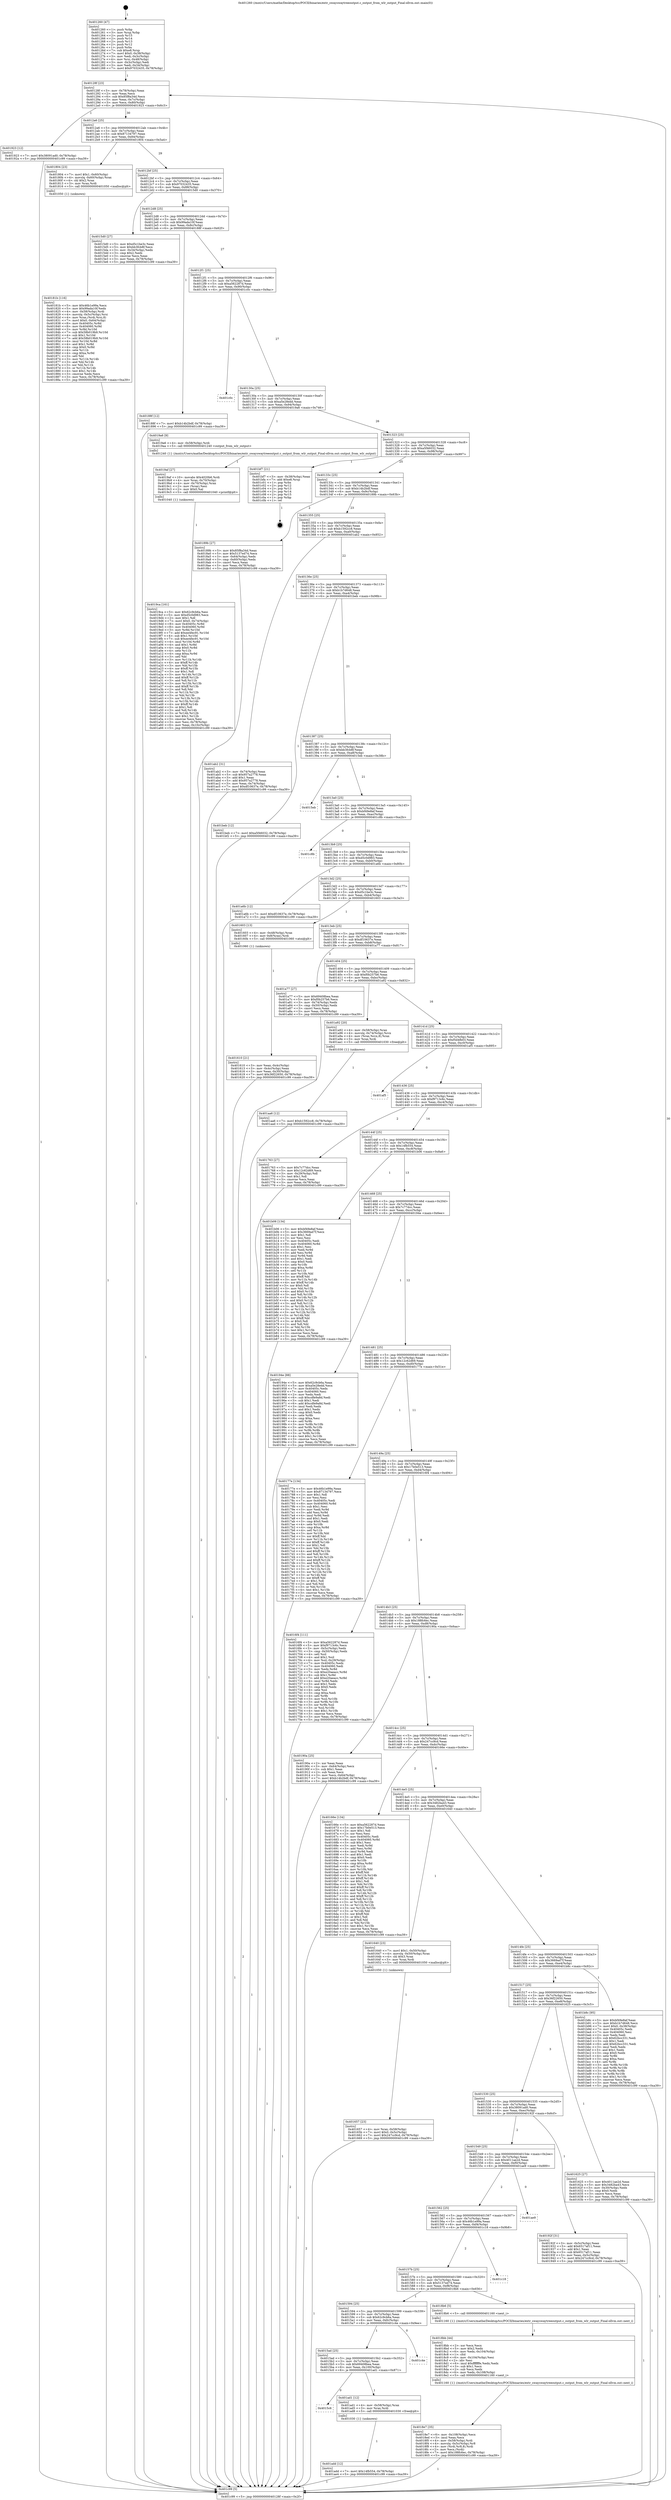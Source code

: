 digraph "0x401260" {
  label = "0x401260 (/mnt/c/Users/mathe/Desktop/tcc/POCII/binaries/extr_swayswaytreeoutput.c_output_from_wlr_output_Final-ollvm.out::main(0))"
  labelloc = "t"
  node[shape=record]

  Entry [label="",width=0.3,height=0.3,shape=circle,fillcolor=black,style=filled]
  "0x40128f" [label="{
     0x40128f [23]\l
     | [instrs]\l
     &nbsp;&nbsp;0x40128f \<+3\>: mov -0x78(%rbp),%eax\l
     &nbsp;&nbsp;0x401292 \<+2\>: mov %eax,%ecx\l
     &nbsp;&nbsp;0x401294 \<+6\>: sub $0x85f8a34d,%ecx\l
     &nbsp;&nbsp;0x40129a \<+3\>: mov %eax,-0x7c(%rbp)\l
     &nbsp;&nbsp;0x40129d \<+3\>: mov %ecx,-0x80(%rbp)\l
     &nbsp;&nbsp;0x4012a0 \<+6\>: je 0000000000401923 \<main+0x6c3\>\l
  }"]
  "0x401923" [label="{
     0x401923 [12]\l
     | [instrs]\l
     &nbsp;&nbsp;0x401923 \<+7\>: movl $0x38091ad0,-0x78(%rbp)\l
     &nbsp;&nbsp;0x40192a \<+5\>: jmp 0000000000401c99 \<main+0xa39\>\l
  }"]
  "0x4012a6" [label="{
     0x4012a6 [25]\l
     | [instrs]\l
     &nbsp;&nbsp;0x4012a6 \<+5\>: jmp 00000000004012ab \<main+0x4b\>\l
     &nbsp;&nbsp;0x4012ab \<+3\>: mov -0x7c(%rbp),%eax\l
     &nbsp;&nbsp;0x4012ae \<+5\>: sub $0x87134797,%eax\l
     &nbsp;&nbsp;0x4012b3 \<+6\>: mov %eax,-0x84(%rbp)\l
     &nbsp;&nbsp;0x4012b9 \<+6\>: je 0000000000401804 \<main+0x5a4\>\l
  }"]
  Exit [label="",width=0.3,height=0.3,shape=circle,fillcolor=black,style=filled,peripheries=2]
  "0x401804" [label="{
     0x401804 [23]\l
     | [instrs]\l
     &nbsp;&nbsp;0x401804 \<+7\>: movl $0x1,-0x60(%rbp)\l
     &nbsp;&nbsp;0x40180b \<+4\>: movslq -0x60(%rbp),%rax\l
     &nbsp;&nbsp;0x40180f \<+4\>: shl $0x2,%rax\l
     &nbsp;&nbsp;0x401813 \<+3\>: mov %rax,%rdi\l
     &nbsp;&nbsp;0x401816 \<+5\>: call 0000000000401050 \<malloc@plt\>\l
     | [calls]\l
     &nbsp;&nbsp;0x401050 \{1\} (unknown)\l
  }"]
  "0x4012bf" [label="{
     0x4012bf [25]\l
     | [instrs]\l
     &nbsp;&nbsp;0x4012bf \<+5\>: jmp 00000000004012c4 \<main+0x64\>\l
     &nbsp;&nbsp;0x4012c4 \<+3\>: mov -0x7c(%rbp),%eax\l
     &nbsp;&nbsp;0x4012c7 \<+5\>: sub $0x97032435,%eax\l
     &nbsp;&nbsp;0x4012cc \<+6\>: mov %eax,-0x88(%rbp)\l
     &nbsp;&nbsp;0x4012d2 \<+6\>: je 00000000004015d0 \<main+0x370\>\l
  }"]
  "0x401add" [label="{
     0x401add [12]\l
     | [instrs]\l
     &nbsp;&nbsp;0x401add \<+7\>: movl $0x14fb554,-0x78(%rbp)\l
     &nbsp;&nbsp;0x401ae4 \<+5\>: jmp 0000000000401c99 \<main+0xa39\>\l
  }"]
  "0x4015d0" [label="{
     0x4015d0 [27]\l
     | [instrs]\l
     &nbsp;&nbsp;0x4015d0 \<+5\>: mov $0xd5c1be3c,%eax\l
     &nbsp;&nbsp;0x4015d5 \<+5\>: mov $0xbb3fcb8f,%ecx\l
     &nbsp;&nbsp;0x4015da \<+3\>: mov -0x34(%rbp),%edx\l
     &nbsp;&nbsp;0x4015dd \<+3\>: cmp $0x2,%edx\l
     &nbsp;&nbsp;0x4015e0 \<+3\>: cmovne %ecx,%eax\l
     &nbsp;&nbsp;0x4015e3 \<+3\>: mov %eax,-0x78(%rbp)\l
     &nbsp;&nbsp;0x4015e6 \<+5\>: jmp 0000000000401c99 \<main+0xa39\>\l
  }"]
  "0x4012d8" [label="{
     0x4012d8 [25]\l
     | [instrs]\l
     &nbsp;&nbsp;0x4012d8 \<+5\>: jmp 00000000004012dd \<main+0x7d\>\l
     &nbsp;&nbsp;0x4012dd \<+3\>: mov -0x7c(%rbp),%eax\l
     &nbsp;&nbsp;0x4012e0 \<+5\>: sub $0x99ada10f,%eax\l
     &nbsp;&nbsp;0x4012e5 \<+6\>: mov %eax,-0x8c(%rbp)\l
     &nbsp;&nbsp;0x4012eb \<+6\>: je 000000000040188f \<main+0x62f\>\l
  }"]
  "0x401c99" [label="{
     0x401c99 [5]\l
     | [instrs]\l
     &nbsp;&nbsp;0x401c99 \<+5\>: jmp 000000000040128f \<main+0x2f\>\l
  }"]
  "0x401260" [label="{
     0x401260 [47]\l
     | [instrs]\l
     &nbsp;&nbsp;0x401260 \<+1\>: push %rbp\l
     &nbsp;&nbsp;0x401261 \<+3\>: mov %rsp,%rbp\l
     &nbsp;&nbsp;0x401264 \<+2\>: push %r15\l
     &nbsp;&nbsp;0x401266 \<+2\>: push %r14\l
     &nbsp;&nbsp;0x401268 \<+2\>: push %r13\l
     &nbsp;&nbsp;0x40126a \<+2\>: push %r12\l
     &nbsp;&nbsp;0x40126c \<+1\>: push %rbx\l
     &nbsp;&nbsp;0x40126d \<+7\>: sub $0xe8,%rsp\l
     &nbsp;&nbsp;0x401274 \<+7\>: movl $0x0,-0x38(%rbp)\l
     &nbsp;&nbsp;0x40127b \<+3\>: mov %edi,-0x3c(%rbp)\l
     &nbsp;&nbsp;0x40127e \<+4\>: mov %rsi,-0x48(%rbp)\l
     &nbsp;&nbsp;0x401282 \<+3\>: mov -0x3c(%rbp),%edi\l
     &nbsp;&nbsp;0x401285 \<+3\>: mov %edi,-0x34(%rbp)\l
     &nbsp;&nbsp;0x401288 \<+7\>: movl $0x97032435,-0x78(%rbp)\l
  }"]
  "0x4015c6" [label="{
     0x4015c6\l
  }", style=dashed]
  "0x40188f" [label="{
     0x40188f [12]\l
     | [instrs]\l
     &nbsp;&nbsp;0x40188f \<+7\>: movl $0xb14b2bdf,-0x78(%rbp)\l
     &nbsp;&nbsp;0x401896 \<+5\>: jmp 0000000000401c99 \<main+0xa39\>\l
  }"]
  "0x4012f1" [label="{
     0x4012f1 [25]\l
     | [instrs]\l
     &nbsp;&nbsp;0x4012f1 \<+5\>: jmp 00000000004012f6 \<main+0x96\>\l
     &nbsp;&nbsp;0x4012f6 \<+3\>: mov -0x7c(%rbp),%eax\l
     &nbsp;&nbsp;0x4012f9 \<+5\>: sub $0xa562287d,%eax\l
     &nbsp;&nbsp;0x4012fe \<+6\>: mov %eax,-0x90(%rbp)\l
     &nbsp;&nbsp;0x401304 \<+6\>: je 0000000000401c0c \<main+0x9ac\>\l
  }"]
  "0x401ad1" [label="{
     0x401ad1 [12]\l
     | [instrs]\l
     &nbsp;&nbsp;0x401ad1 \<+4\>: mov -0x58(%rbp),%rax\l
     &nbsp;&nbsp;0x401ad5 \<+3\>: mov %rax,%rdi\l
     &nbsp;&nbsp;0x401ad8 \<+5\>: call 0000000000401030 \<free@plt\>\l
     | [calls]\l
     &nbsp;&nbsp;0x401030 \{1\} (unknown)\l
  }"]
  "0x401c0c" [label="{
     0x401c0c\l
  }", style=dashed]
  "0x40130a" [label="{
     0x40130a [25]\l
     | [instrs]\l
     &nbsp;&nbsp;0x40130a \<+5\>: jmp 000000000040130f \<main+0xaf\>\l
     &nbsp;&nbsp;0x40130f \<+3\>: mov -0x7c(%rbp),%eax\l
     &nbsp;&nbsp;0x401312 \<+5\>: sub $0xa5e28edd,%eax\l
     &nbsp;&nbsp;0x401317 \<+6\>: mov %eax,-0x94(%rbp)\l
     &nbsp;&nbsp;0x40131d \<+6\>: je 00000000004019a6 \<main+0x746\>\l
  }"]
  "0x4015ad" [label="{
     0x4015ad [25]\l
     | [instrs]\l
     &nbsp;&nbsp;0x4015ad \<+5\>: jmp 00000000004015b2 \<main+0x352\>\l
     &nbsp;&nbsp;0x4015b2 \<+3\>: mov -0x7c(%rbp),%eax\l
     &nbsp;&nbsp;0x4015b5 \<+5\>: sub $0x69408bea,%eax\l
     &nbsp;&nbsp;0x4015ba \<+6\>: mov %eax,-0x100(%rbp)\l
     &nbsp;&nbsp;0x4015c0 \<+6\>: je 0000000000401ad1 \<main+0x871\>\l
  }"]
  "0x4019a6" [label="{
     0x4019a6 [9]\l
     | [instrs]\l
     &nbsp;&nbsp;0x4019a6 \<+4\>: mov -0x58(%rbp),%rdi\l
     &nbsp;&nbsp;0x4019aa \<+5\>: call 0000000000401240 \<output_from_wlr_output\>\l
     | [calls]\l
     &nbsp;&nbsp;0x401240 \{1\} (/mnt/c/Users/mathe/Desktop/tcc/POCII/binaries/extr_swayswaytreeoutput.c_output_from_wlr_output_Final-ollvm.out::output_from_wlr_output)\l
  }"]
  "0x401323" [label="{
     0x401323 [25]\l
     | [instrs]\l
     &nbsp;&nbsp;0x401323 \<+5\>: jmp 0000000000401328 \<main+0xc8\>\l
     &nbsp;&nbsp;0x401328 \<+3\>: mov -0x7c(%rbp),%eax\l
     &nbsp;&nbsp;0x40132b \<+5\>: sub $0xa5f46032,%eax\l
     &nbsp;&nbsp;0x401330 \<+6\>: mov %eax,-0x98(%rbp)\l
     &nbsp;&nbsp;0x401336 \<+6\>: je 0000000000401bf7 \<main+0x997\>\l
  }"]
  "0x401c4e" [label="{
     0x401c4e\l
  }", style=dashed]
  "0x401bf7" [label="{
     0x401bf7 [21]\l
     | [instrs]\l
     &nbsp;&nbsp;0x401bf7 \<+3\>: mov -0x38(%rbp),%eax\l
     &nbsp;&nbsp;0x401bfa \<+7\>: add $0xe8,%rsp\l
     &nbsp;&nbsp;0x401c01 \<+1\>: pop %rbx\l
     &nbsp;&nbsp;0x401c02 \<+2\>: pop %r12\l
     &nbsp;&nbsp;0x401c04 \<+2\>: pop %r13\l
     &nbsp;&nbsp;0x401c06 \<+2\>: pop %r14\l
     &nbsp;&nbsp;0x401c08 \<+2\>: pop %r15\l
     &nbsp;&nbsp;0x401c0a \<+1\>: pop %rbp\l
     &nbsp;&nbsp;0x401c0b \<+1\>: ret\l
  }"]
  "0x40133c" [label="{
     0x40133c [25]\l
     | [instrs]\l
     &nbsp;&nbsp;0x40133c \<+5\>: jmp 0000000000401341 \<main+0xe1\>\l
     &nbsp;&nbsp;0x401341 \<+3\>: mov -0x7c(%rbp),%eax\l
     &nbsp;&nbsp;0x401344 \<+5\>: sub $0xb14b2bdf,%eax\l
     &nbsp;&nbsp;0x401349 \<+6\>: mov %eax,-0x9c(%rbp)\l
     &nbsp;&nbsp;0x40134f \<+6\>: je 000000000040189b \<main+0x63b\>\l
  }"]
  "0x401aa6" [label="{
     0x401aa6 [12]\l
     | [instrs]\l
     &nbsp;&nbsp;0x401aa6 \<+7\>: movl $0xb1592cc8,-0x78(%rbp)\l
     &nbsp;&nbsp;0x401aad \<+5\>: jmp 0000000000401c99 \<main+0xa39\>\l
  }"]
  "0x40189b" [label="{
     0x40189b [27]\l
     | [instrs]\l
     &nbsp;&nbsp;0x40189b \<+5\>: mov $0x85f8a34d,%eax\l
     &nbsp;&nbsp;0x4018a0 \<+5\>: mov $0x5137ed74,%ecx\l
     &nbsp;&nbsp;0x4018a5 \<+3\>: mov -0x64(%rbp),%edx\l
     &nbsp;&nbsp;0x4018a8 \<+3\>: cmp -0x60(%rbp),%edx\l
     &nbsp;&nbsp;0x4018ab \<+3\>: cmovl %ecx,%eax\l
     &nbsp;&nbsp;0x4018ae \<+3\>: mov %eax,-0x78(%rbp)\l
     &nbsp;&nbsp;0x4018b1 \<+5\>: jmp 0000000000401c99 \<main+0xa39\>\l
  }"]
  "0x401355" [label="{
     0x401355 [25]\l
     | [instrs]\l
     &nbsp;&nbsp;0x401355 \<+5\>: jmp 000000000040135a \<main+0xfa\>\l
     &nbsp;&nbsp;0x40135a \<+3\>: mov -0x7c(%rbp),%eax\l
     &nbsp;&nbsp;0x40135d \<+5\>: sub $0xb1592cc8,%eax\l
     &nbsp;&nbsp;0x401362 \<+6\>: mov %eax,-0xa0(%rbp)\l
     &nbsp;&nbsp;0x401368 \<+6\>: je 0000000000401ab2 \<main+0x852\>\l
  }"]
  "0x4019ca" [label="{
     0x4019ca [161]\l
     | [instrs]\l
     &nbsp;&nbsp;0x4019ca \<+5\>: mov $0x62c9cb6a,%esi\l
     &nbsp;&nbsp;0x4019cf \<+5\>: mov $0xd5c0d983,%ecx\l
     &nbsp;&nbsp;0x4019d4 \<+2\>: mov $0x1,%dl\l
     &nbsp;&nbsp;0x4019d6 \<+7\>: movl $0x0,-0x74(%rbp)\l
     &nbsp;&nbsp;0x4019dd \<+8\>: mov 0x40405c,%r8d\l
     &nbsp;&nbsp;0x4019e5 \<+8\>: mov 0x404060,%r9d\l
     &nbsp;&nbsp;0x4019ed \<+3\>: mov %r8d,%r10d\l
     &nbsp;&nbsp;0x4019f0 \<+7\>: add $0xee4fec91,%r10d\l
     &nbsp;&nbsp;0x4019f7 \<+4\>: sub $0x1,%r10d\l
     &nbsp;&nbsp;0x4019fb \<+7\>: sub $0xee4fec91,%r10d\l
     &nbsp;&nbsp;0x401a02 \<+4\>: imul %r10d,%r8d\l
     &nbsp;&nbsp;0x401a06 \<+4\>: and $0x1,%r8d\l
     &nbsp;&nbsp;0x401a0a \<+4\>: cmp $0x0,%r8d\l
     &nbsp;&nbsp;0x401a0e \<+4\>: sete %r11b\l
     &nbsp;&nbsp;0x401a12 \<+4\>: cmp $0xa,%r9d\l
     &nbsp;&nbsp;0x401a16 \<+3\>: setl %bl\l
     &nbsp;&nbsp;0x401a19 \<+3\>: mov %r11b,%r14b\l
     &nbsp;&nbsp;0x401a1c \<+4\>: xor $0xff,%r14b\l
     &nbsp;&nbsp;0x401a20 \<+3\>: mov %bl,%r15b\l
     &nbsp;&nbsp;0x401a23 \<+4\>: xor $0xff,%r15b\l
     &nbsp;&nbsp;0x401a27 \<+3\>: xor $0x1,%dl\l
     &nbsp;&nbsp;0x401a2a \<+3\>: mov %r14b,%r12b\l
     &nbsp;&nbsp;0x401a2d \<+4\>: and $0xff,%r12b\l
     &nbsp;&nbsp;0x401a31 \<+3\>: and %dl,%r11b\l
     &nbsp;&nbsp;0x401a34 \<+3\>: mov %r15b,%r13b\l
     &nbsp;&nbsp;0x401a37 \<+4\>: and $0xff,%r13b\l
     &nbsp;&nbsp;0x401a3b \<+2\>: and %dl,%bl\l
     &nbsp;&nbsp;0x401a3d \<+3\>: or %r11b,%r12b\l
     &nbsp;&nbsp;0x401a40 \<+3\>: or %bl,%r13b\l
     &nbsp;&nbsp;0x401a43 \<+3\>: xor %r13b,%r12b\l
     &nbsp;&nbsp;0x401a46 \<+3\>: or %r15b,%r14b\l
     &nbsp;&nbsp;0x401a49 \<+4\>: xor $0xff,%r14b\l
     &nbsp;&nbsp;0x401a4d \<+3\>: or $0x1,%dl\l
     &nbsp;&nbsp;0x401a50 \<+3\>: and %dl,%r14b\l
     &nbsp;&nbsp;0x401a53 \<+3\>: or %r14b,%r12b\l
     &nbsp;&nbsp;0x401a56 \<+4\>: test $0x1,%r12b\l
     &nbsp;&nbsp;0x401a5a \<+3\>: cmovne %ecx,%esi\l
     &nbsp;&nbsp;0x401a5d \<+3\>: mov %esi,-0x78(%rbp)\l
     &nbsp;&nbsp;0x401a60 \<+6\>: mov %eax,-0x10c(%rbp)\l
     &nbsp;&nbsp;0x401a66 \<+5\>: jmp 0000000000401c99 \<main+0xa39\>\l
  }"]
  "0x401ab2" [label="{
     0x401ab2 [31]\l
     | [instrs]\l
     &nbsp;&nbsp;0x401ab2 \<+3\>: mov -0x74(%rbp),%eax\l
     &nbsp;&nbsp;0x401ab5 \<+5\>: sub $0x957a2778,%eax\l
     &nbsp;&nbsp;0x401aba \<+3\>: add $0x1,%eax\l
     &nbsp;&nbsp;0x401abd \<+5\>: add $0x957a2778,%eax\l
     &nbsp;&nbsp;0x401ac2 \<+3\>: mov %eax,-0x74(%rbp)\l
     &nbsp;&nbsp;0x401ac5 \<+7\>: movl $0xdf10637e,-0x78(%rbp)\l
     &nbsp;&nbsp;0x401acc \<+5\>: jmp 0000000000401c99 \<main+0xa39\>\l
  }"]
  "0x40136e" [label="{
     0x40136e [25]\l
     | [instrs]\l
     &nbsp;&nbsp;0x40136e \<+5\>: jmp 0000000000401373 \<main+0x113\>\l
     &nbsp;&nbsp;0x401373 \<+3\>: mov -0x7c(%rbp),%eax\l
     &nbsp;&nbsp;0x401376 \<+5\>: sub $0xb1b7d648,%eax\l
     &nbsp;&nbsp;0x40137b \<+6\>: mov %eax,-0xa4(%rbp)\l
     &nbsp;&nbsp;0x401381 \<+6\>: je 0000000000401beb \<main+0x98b\>\l
  }"]
  "0x4019af" [label="{
     0x4019af [27]\l
     | [instrs]\l
     &nbsp;&nbsp;0x4019af \<+10\>: movabs $0x4020b6,%rdi\l
     &nbsp;&nbsp;0x4019b9 \<+4\>: mov %rax,-0x70(%rbp)\l
     &nbsp;&nbsp;0x4019bd \<+4\>: mov -0x70(%rbp),%rax\l
     &nbsp;&nbsp;0x4019c1 \<+2\>: mov (%rax),%esi\l
     &nbsp;&nbsp;0x4019c3 \<+2\>: mov $0x0,%al\l
     &nbsp;&nbsp;0x4019c5 \<+5\>: call 0000000000401040 \<printf@plt\>\l
     | [calls]\l
     &nbsp;&nbsp;0x401040 \{1\} (unknown)\l
  }"]
  "0x401beb" [label="{
     0x401beb [12]\l
     | [instrs]\l
     &nbsp;&nbsp;0x401beb \<+7\>: movl $0xa5f46032,-0x78(%rbp)\l
     &nbsp;&nbsp;0x401bf2 \<+5\>: jmp 0000000000401c99 \<main+0xa39\>\l
  }"]
  "0x401387" [label="{
     0x401387 [25]\l
     | [instrs]\l
     &nbsp;&nbsp;0x401387 \<+5\>: jmp 000000000040138c \<main+0x12c\>\l
     &nbsp;&nbsp;0x40138c \<+3\>: mov -0x7c(%rbp),%eax\l
     &nbsp;&nbsp;0x40138f \<+5\>: sub $0xbb3fcb8f,%eax\l
     &nbsp;&nbsp;0x401394 \<+6\>: mov %eax,-0xa8(%rbp)\l
     &nbsp;&nbsp;0x40139a \<+6\>: je 00000000004015eb \<main+0x38b\>\l
  }"]
  "0x4018e7" [label="{
     0x4018e7 [35]\l
     | [instrs]\l
     &nbsp;&nbsp;0x4018e7 \<+6\>: mov -0x108(%rbp),%ecx\l
     &nbsp;&nbsp;0x4018ed \<+3\>: imul %eax,%ecx\l
     &nbsp;&nbsp;0x4018f0 \<+4\>: mov -0x58(%rbp),%rdi\l
     &nbsp;&nbsp;0x4018f4 \<+4\>: movslq -0x5c(%rbp),%r8\l
     &nbsp;&nbsp;0x4018f8 \<+4\>: mov (%rdi,%r8,8),%rdi\l
     &nbsp;&nbsp;0x4018fc \<+2\>: mov %ecx,(%rdi)\l
     &nbsp;&nbsp;0x4018fe \<+7\>: movl $0x188fc6ec,-0x78(%rbp)\l
     &nbsp;&nbsp;0x401905 \<+5\>: jmp 0000000000401c99 \<main+0xa39\>\l
  }"]
  "0x4015eb" [label="{
     0x4015eb\l
  }", style=dashed]
  "0x4013a0" [label="{
     0x4013a0 [25]\l
     | [instrs]\l
     &nbsp;&nbsp;0x4013a0 \<+5\>: jmp 00000000004013a5 \<main+0x145\>\l
     &nbsp;&nbsp;0x4013a5 \<+3\>: mov -0x7c(%rbp),%eax\l
     &nbsp;&nbsp;0x4013a8 \<+5\>: sub $0xbf49e8af,%eax\l
     &nbsp;&nbsp;0x4013ad \<+6\>: mov %eax,-0xac(%rbp)\l
     &nbsp;&nbsp;0x4013b3 \<+6\>: je 0000000000401c8b \<main+0xa2b\>\l
  }"]
  "0x4018bb" [label="{
     0x4018bb [44]\l
     | [instrs]\l
     &nbsp;&nbsp;0x4018bb \<+2\>: xor %ecx,%ecx\l
     &nbsp;&nbsp;0x4018bd \<+5\>: mov $0x2,%edx\l
     &nbsp;&nbsp;0x4018c2 \<+6\>: mov %edx,-0x104(%rbp)\l
     &nbsp;&nbsp;0x4018c8 \<+1\>: cltd\l
     &nbsp;&nbsp;0x4018c9 \<+6\>: mov -0x104(%rbp),%esi\l
     &nbsp;&nbsp;0x4018cf \<+2\>: idiv %esi\l
     &nbsp;&nbsp;0x4018d1 \<+6\>: imul $0xfffffffe,%edx,%edx\l
     &nbsp;&nbsp;0x4018d7 \<+3\>: sub $0x1,%ecx\l
     &nbsp;&nbsp;0x4018da \<+2\>: sub %ecx,%edx\l
     &nbsp;&nbsp;0x4018dc \<+6\>: mov %edx,-0x108(%rbp)\l
     &nbsp;&nbsp;0x4018e2 \<+5\>: call 0000000000401160 \<next_i\>\l
     | [calls]\l
     &nbsp;&nbsp;0x401160 \{1\} (/mnt/c/Users/mathe/Desktop/tcc/POCII/binaries/extr_swayswaytreeoutput.c_output_from_wlr_output_Final-ollvm.out::next_i)\l
  }"]
  "0x401c8b" [label="{
     0x401c8b\l
  }", style=dashed]
  "0x4013b9" [label="{
     0x4013b9 [25]\l
     | [instrs]\l
     &nbsp;&nbsp;0x4013b9 \<+5\>: jmp 00000000004013be \<main+0x15e\>\l
     &nbsp;&nbsp;0x4013be \<+3\>: mov -0x7c(%rbp),%eax\l
     &nbsp;&nbsp;0x4013c1 \<+5\>: sub $0xd5c0d983,%eax\l
     &nbsp;&nbsp;0x4013c6 \<+6\>: mov %eax,-0xb0(%rbp)\l
     &nbsp;&nbsp;0x4013cc \<+6\>: je 0000000000401a6b \<main+0x80b\>\l
  }"]
  "0x401594" [label="{
     0x401594 [25]\l
     | [instrs]\l
     &nbsp;&nbsp;0x401594 \<+5\>: jmp 0000000000401599 \<main+0x339\>\l
     &nbsp;&nbsp;0x401599 \<+3\>: mov -0x7c(%rbp),%eax\l
     &nbsp;&nbsp;0x40159c \<+5\>: sub $0x62c9cb6a,%eax\l
     &nbsp;&nbsp;0x4015a1 \<+6\>: mov %eax,-0xfc(%rbp)\l
     &nbsp;&nbsp;0x4015a7 \<+6\>: je 0000000000401c4e \<main+0x9ee\>\l
  }"]
  "0x401a6b" [label="{
     0x401a6b [12]\l
     | [instrs]\l
     &nbsp;&nbsp;0x401a6b \<+7\>: movl $0xdf10637e,-0x78(%rbp)\l
     &nbsp;&nbsp;0x401a72 \<+5\>: jmp 0000000000401c99 \<main+0xa39\>\l
  }"]
  "0x4013d2" [label="{
     0x4013d2 [25]\l
     | [instrs]\l
     &nbsp;&nbsp;0x4013d2 \<+5\>: jmp 00000000004013d7 \<main+0x177\>\l
     &nbsp;&nbsp;0x4013d7 \<+3\>: mov -0x7c(%rbp),%eax\l
     &nbsp;&nbsp;0x4013da \<+5\>: sub $0xd5c1be3c,%eax\l
     &nbsp;&nbsp;0x4013df \<+6\>: mov %eax,-0xb4(%rbp)\l
     &nbsp;&nbsp;0x4013e5 \<+6\>: je 0000000000401603 \<main+0x3a3\>\l
  }"]
  "0x4018b6" [label="{
     0x4018b6 [5]\l
     | [instrs]\l
     &nbsp;&nbsp;0x4018b6 \<+5\>: call 0000000000401160 \<next_i\>\l
     | [calls]\l
     &nbsp;&nbsp;0x401160 \{1\} (/mnt/c/Users/mathe/Desktop/tcc/POCII/binaries/extr_swayswaytreeoutput.c_output_from_wlr_output_Final-ollvm.out::next_i)\l
  }"]
  "0x401603" [label="{
     0x401603 [13]\l
     | [instrs]\l
     &nbsp;&nbsp;0x401603 \<+4\>: mov -0x48(%rbp),%rax\l
     &nbsp;&nbsp;0x401607 \<+4\>: mov 0x8(%rax),%rdi\l
     &nbsp;&nbsp;0x40160b \<+5\>: call 0000000000401060 \<atoi@plt\>\l
     | [calls]\l
     &nbsp;&nbsp;0x401060 \{1\} (unknown)\l
  }"]
  "0x4013eb" [label="{
     0x4013eb [25]\l
     | [instrs]\l
     &nbsp;&nbsp;0x4013eb \<+5\>: jmp 00000000004013f0 \<main+0x190\>\l
     &nbsp;&nbsp;0x4013f0 \<+3\>: mov -0x7c(%rbp),%eax\l
     &nbsp;&nbsp;0x4013f3 \<+5\>: sub $0xdf10637e,%eax\l
     &nbsp;&nbsp;0x4013f8 \<+6\>: mov %eax,-0xb8(%rbp)\l
     &nbsp;&nbsp;0x4013fe \<+6\>: je 0000000000401a77 \<main+0x817\>\l
  }"]
  "0x401610" [label="{
     0x401610 [21]\l
     | [instrs]\l
     &nbsp;&nbsp;0x401610 \<+3\>: mov %eax,-0x4c(%rbp)\l
     &nbsp;&nbsp;0x401613 \<+3\>: mov -0x4c(%rbp),%eax\l
     &nbsp;&nbsp;0x401616 \<+3\>: mov %eax,-0x30(%rbp)\l
     &nbsp;&nbsp;0x401619 \<+7\>: movl $0x36f22650,-0x78(%rbp)\l
     &nbsp;&nbsp;0x401620 \<+5\>: jmp 0000000000401c99 \<main+0xa39\>\l
  }"]
  "0x40157b" [label="{
     0x40157b [25]\l
     | [instrs]\l
     &nbsp;&nbsp;0x40157b \<+5\>: jmp 0000000000401580 \<main+0x320\>\l
     &nbsp;&nbsp;0x401580 \<+3\>: mov -0x7c(%rbp),%eax\l
     &nbsp;&nbsp;0x401583 \<+5\>: sub $0x5137ed74,%eax\l
     &nbsp;&nbsp;0x401588 \<+6\>: mov %eax,-0xf8(%rbp)\l
     &nbsp;&nbsp;0x40158e \<+6\>: je 00000000004018b6 \<main+0x656\>\l
  }"]
  "0x401a77" [label="{
     0x401a77 [27]\l
     | [instrs]\l
     &nbsp;&nbsp;0x401a77 \<+5\>: mov $0x69408bea,%eax\l
     &nbsp;&nbsp;0x401a7c \<+5\>: mov $0xf0b257b6,%ecx\l
     &nbsp;&nbsp;0x401a81 \<+3\>: mov -0x74(%rbp),%edx\l
     &nbsp;&nbsp;0x401a84 \<+3\>: cmp -0x50(%rbp),%edx\l
     &nbsp;&nbsp;0x401a87 \<+3\>: cmovl %ecx,%eax\l
     &nbsp;&nbsp;0x401a8a \<+3\>: mov %eax,-0x78(%rbp)\l
     &nbsp;&nbsp;0x401a8d \<+5\>: jmp 0000000000401c99 \<main+0xa39\>\l
  }"]
  "0x401404" [label="{
     0x401404 [25]\l
     | [instrs]\l
     &nbsp;&nbsp;0x401404 \<+5\>: jmp 0000000000401409 \<main+0x1a9\>\l
     &nbsp;&nbsp;0x401409 \<+3\>: mov -0x7c(%rbp),%eax\l
     &nbsp;&nbsp;0x40140c \<+5\>: sub $0xf0b257b6,%eax\l
     &nbsp;&nbsp;0x401411 \<+6\>: mov %eax,-0xbc(%rbp)\l
     &nbsp;&nbsp;0x401417 \<+6\>: je 0000000000401a92 \<main+0x832\>\l
  }"]
  "0x401c18" [label="{
     0x401c18\l
  }", style=dashed]
  "0x401a92" [label="{
     0x401a92 [20]\l
     | [instrs]\l
     &nbsp;&nbsp;0x401a92 \<+4\>: mov -0x58(%rbp),%rax\l
     &nbsp;&nbsp;0x401a96 \<+4\>: movslq -0x74(%rbp),%rcx\l
     &nbsp;&nbsp;0x401a9a \<+4\>: mov (%rax,%rcx,8),%rax\l
     &nbsp;&nbsp;0x401a9e \<+3\>: mov %rax,%rdi\l
     &nbsp;&nbsp;0x401aa1 \<+5\>: call 0000000000401030 \<free@plt\>\l
     | [calls]\l
     &nbsp;&nbsp;0x401030 \{1\} (unknown)\l
  }"]
  "0x40141d" [label="{
     0x40141d [25]\l
     | [instrs]\l
     &nbsp;&nbsp;0x40141d \<+5\>: jmp 0000000000401422 \<main+0x1c2\>\l
     &nbsp;&nbsp;0x401422 \<+3\>: mov -0x7c(%rbp),%eax\l
     &nbsp;&nbsp;0x401425 \<+5\>: sub $0xf5d4fb03,%eax\l
     &nbsp;&nbsp;0x40142a \<+6\>: mov %eax,-0xc0(%rbp)\l
     &nbsp;&nbsp;0x401430 \<+6\>: je 0000000000401af5 \<main+0x895\>\l
  }"]
  "0x401562" [label="{
     0x401562 [25]\l
     | [instrs]\l
     &nbsp;&nbsp;0x401562 \<+5\>: jmp 0000000000401567 \<main+0x307\>\l
     &nbsp;&nbsp;0x401567 \<+3\>: mov -0x7c(%rbp),%eax\l
     &nbsp;&nbsp;0x40156a \<+5\>: sub $0x46b1e99a,%eax\l
     &nbsp;&nbsp;0x40156f \<+6\>: mov %eax,-0xf4(%rbp)\l
     &nbsp;&nbsp;0x401575 \<+6\>: je 0000000000401c18 \<main+0x9b8\>\l
  }"]
  "0x401af5" [label="{
     0x401af5\l
  }", style=dashed]
  "0x401436" [label="{
     0x401436 [25]\l
     | [instrs]\l
     &nbsp;&nbsp;0x401436 \<+5\>: jmp 000000000040143b \<main+0x1db\>\l
     &nbsp;&nbsp;0x40143b \<+3\>: mov -0x7c(%rbp),%eax\l
     &nbsp;&nbsp;0x40143e \<+5\>: sub $0xf9713c6c,%eax\l
     &nbsp;&nbsp;0x401443 \<+6\>: mov %eax,-0xc4(%rbp)\l
     &nbsp;&nbsp;0x401449 \<+6\>: je 0000000000401763 \<main+0x503\>\l
  }"]
  "0x401ae9" [label="{
     0x401ae9\l
  }", style=dashed]
  "0x401763" [label="{
     0x401763 [27]\l
     | [instrs]\l
     &nbsp;&nbsp;0x401763 \<+5\>: mov $0x7c77dcc,%eax\l
     &nbsp;&nbsp;0x401768 \<+5\>: mov $0x12c62d69,%ecx\l
     &nbsp;&nbsp;0x40176d \<+3\>: mov -0x29(%rbp),%dl\l
     &nbsp;&nbsp;0x401770 \<+3\>: test $0x1,%dl\l
     &nbsp;&nbsp;0x401773 \<+3\>: cmovne %ecx,%eax\l
     &nbsp;&nbsp;0x401776 \<+3\>: mov %eax,-0x78(%rbp)\l
     &nbsp;&nbsp;0x401779 \<+5\>: jmp 0000000000401c99 \<main+0xa39\>\l
  }"]
  "0x40144f" [label="{
     0x40144f [25]\l
     | [instrs]\l
     &nbsp;&nbsp;0x40144f \<+5\>: jmp 0000000000401454 \<main+0x1f4\>\l
     &nbsp;&nbsp;0x401454 \<+3\>: mov -0x7c(%rbp),%eax\l
     &nbsp;&nbsp;0x401457 \<+5\>: sub $0x14fb554,%eax\l
     &nbsp;&nbsp;0x40145c \<+6\>: mov %eax,-0xc8(%rbp)\l
     &nbsp;&nbsp;0x401462 \<+6\>: je 0000000000401b06 \<main+0x8a6\>\l
  }"]
  "0x401549" [label="{
     0x401549 [25]\l
     | [instrs]\l
     &nbsp;&nbsp;0x401549 \<+5\>: jmp 000000000040154e \<main+0x2ee\>\l
     &nbsp;&nbsp;0x40154e \<+3\>: mov -0x7c(%rbp),%eax\l
     &nbsp;&nbsp;0x401551 \<+5\>: sub $0x4011ae2d,%eax\l
     &nbsp;&nbsp;0x401556 \<+6\>: mov %eax,-0xf0(%rbp)\l
     &nbsp;&nbsp;0x40155c \<+6\>: je 0000000000401ae9 \<main+0x889\>\l
  }"]
  "0x401b06" [label="{
     0x401b06 [134]\l
     | [instrs]\l
     &nbsp;&nbsp;0x401b06 \<+5\>: mov $0xbf49e8af,%eax\l
     &nbsp;&nbsp;0x401b0b \<+5\>: mov $0x3669ad7f,%ecx\l
     &nbsp;&nbsp;0x401b10 \<+2\>: mov $0x1,%dl\l
     &nbsp;&nbsp;0x401b12 \<+2\>: xor %esi,%esi\l
     &nbsp;&nbsp;0x401b14 \<+7\>: mov 0x40405c,%edi\l
     &nbsp;&nbsp;0x401b1b \<+8\>: mov 0x404060,%r8d\l
     &nbsp;&nbsp;0x401b23 \<+3\>: sub $0x1,%esi\l
     &nbsp;&nbsp;0x401b26 \<+3\>: mov %edi,%r9d\l
     &nbsp;&nbsp;0x401b29 \<+3\>: add %esi,%r9d\l
     &nbsp;&nbsp;0x401b2c \<+4\>: imul %r9d,%edi\l
     &nbsp;&nbsp;0x401b30 \<+3\>: and $0x1,%edi\l
     &nbsp;&nbsp;0x401b33 \<+3\>: cmp $0x0,%edi\l
     &nbsp;&nbsp;0x401b36 \<+4\>: sete %r10b\l
     &nbsp;&nbsp;0x401b3a \<+4\>: cmp $0xa,%r8d\l
     &nbsp;&nbsp;0x401b3e \<+4\>: setl %r11b\l
     &nbsp;&nbsp;0x401b42 \<+3\>: mov %r10b,%bl\l
     &nbsp;&nbsp;0x401b45 \<+3\>: xor $0xff,%bl\l
     &nbsp;&nbsp;0x401b48 \<+3\>: mov %r11b,%r14b\l
     &nbsp;&nbsp;0x401b4b \<+4\>: xor $0xff,%r14b\l
     &nbsp;&nbsp;0x401b4f \<+3\>: xor $0x0,%dl\l
     &nbsp;&nbsp;0x401b52 \<+3\>: mov %bl,%r15b\l
     &nbsp;&nbsp;0x401b55 \<+4\>: and $0x0,%r15b\l
     &nbsp;&nbsp;0x401b59 \<+3\>: and %dl,%r10b\l
     &nbsp;&nbsp;0x401b5c \<+3\>: mov %r14b,%r12b\l
     &nbsp;&nbsp;0x401b5f \<+4\>: and $0x0,%r12b\l
     &nbsp;&nbsp;0x401b63 \<+3\>: and %dl,%r11b\l
     &nbsp;&nbsp;0x401b66 \<+3\>: or %r10b,%r15b\l
     &nbsp;&nbsp;0x401b69 \<+3\>: or %r11b,%r12b\l
     &nbsp;&nbsp;0x401b6c \<+3\>: xor %r12b,%r15b\l
     &nbsp;&nbsp;0x401b6f \<+3\>: or %r14b,%bl\l
     &nbsp;&nbsp;0x401b72 \<+3\>: xor $0xff,%bl\l
     &nbsp;&nbsp;0x401b75 \<+3\>: or $0x0,%dl\l
     &nbsp;&nbsp;0x401b78 \<+2\>: and %dl,%bl\l
     &nbsp;&nbsp;0x401b7a \<+3\>: or %bl,%r15b\l
     &nbsp;&nbsp;0x401b7d \<+4\>: test $0x1,%r15b\l
     &nbsp;&nbsp;0x401b81 \<+3\>: cmovne %ecx,%eax\l
     &nbsp;&nbsp;0x401b84 \<+3\>: mov %eax,-0x78(%rbp)\l
     &nbsp;&nbsp;0x401b87 \<+5\>: jmp 0000000000401c99 \<main+0xa39\>\l
  }"]
  "0x401468" [label="{
     0x401468 [25]\l
     | [instrs]\l
     &nbsp;&nbsp;0x401468 \<+5\>: jmp 000000000040146d \<main+0x20d\>\l
     &nbsp;&nbsp;0x40146d \<+3\>: mov -0x7c(%rbp),%eax\l
     &nbsp;&nbsp;0x401470 \<+5\>: sub $0x7c77dcc,%eax\l
     &nbsp;&nbsp;0x401475 \<+6\>: mov %eax,-0xcc(%rbp)\l
     &nbsp;&nbsp;0x40147b \<+6\>: je 000000000040194e \<main+0x6ee\>\l
  }"]
  "0x40192f" [label="{
     0x40192f [31]\l
     | [instrs]\l
     &nbsp;&nbsp;0x40192f \<+3\>: mov -0x5c(%rbp),%eax\l
     &nbsp;&nbsp;0x401932 \<+5\>: add $0x6517af11,%eax\l
     &nbsp;&nbsp;0x401937 \<+3\>: add $0x1,%eax\l
     &nbsp;&nbsp;0x40193a \<+5\>: sub $0x6517af11,%eax\l
     &nbsp;&nbsp;0x40193f \<+3\>: mov %eax,-0x5c(%rbp)\l
     &nbsp;&nbsp;0x401942 \<+7\>: movl $0x247cc9cd,-0x78(%rbp)\l
     &nbsp;&nbsp;0x401949 \<+5\>: jmp 0000000000401c99 \<main+0xa39\>\l
  }"]
  "0x40194e" [label="{
     0x40194e [88]\l
     | [instrs]\l
     &nbsp;&nbsp;0x40194e \<+5\>: mov $0x62c9cb6a,%eax\l
     &nbsp;&nbsp;0x401953 \<+5\>: mov $0xa5e28edd,%ecx\l
     &nbsp;&nbsp;0x401958 \<+7\>: mov 0x40405c,%edx\l
     &nbsp;&nbsp;0x40195f \<+7\>: mov 0x404060,%esi\l
     &nbsp;&nbsp;0x401966 \<+2\>: mov %edx,%edi\l
     &nbsp;&nbsp;0x401968 \<+6\>: sub $0xcdfe9a8d,%edi\l
     &nbsp;&nbsp;0x40196e \<+3\>: sub $0x1,%edi\l
     &nbsp;&nbsp;0x401971 \<+6\>: add $0xcdfe9a8d,%edi\l
     &nbsp;&nbsp;0x401977 \<+3\>: imul %edi,%edx\l
     &nbsp;&nbsp;0x40197a \<+3\>: and $0x1,%edx\l
     &nbsp;&nbsp;0x40197d \<+3\>: cmp $0x0,%edx\l
     &nbsp;&nbsp;0x401980 \<+4\>: sete %r8b\l
     &nbsp;&nbsp;0x401984 \<+3\>: cmp $0xa,%esi\l
     &nbsp;&nbsp;0x401987 \<+4\>: setl %r9b\l
     &nbsp;&nbsp;0x40198b \<+3\>: mov %r8b,%r10b\l
     &nbsp;&nbsp;0x40198e \<+3\>: and %r9b,%r10b\l
     &nbsp;&nbsp;0x401991 \<+3\>: xor %r9b,%r8b\l
     &nbsp;&nbsp;0x401994 \<+3\>: or %r8b,%r10b\l
     &nbsp;&nbsp;0x401997 \<+4\>: test $0x1,%r10b\l
     &nbsp;&nbsp;0x40199b \<+3\>: cmovne %ecx,%eax\l
     &nbsp;&nbsp;0x40199e \<+3\>: mov %eax,-0x78(%rbp)\l
     &nbsp;&nbsp;0x4019a1 \<+5\>: jmp 0000000000401c99 \<main+0xa39\>\l
  }"]
  "0x401481" [label="{
     0x401481 [25]\l
     | [instrs]\l
     &nbsp;&nbsp;0x401481 \<+5\>: jmp 0000000000401486 \<main+0x226\>\l
     &nbsp;&nbsp;0x401486 \<+3\>: mov -0x7c(%rbp),%eax\l
     &nbsp;&nbsp;0x401489 \<+5\>: sub $0x12c62d69,%eax\l
     &nbsp;&nbsp;0x40148e \<+6\>: mov %eax,-0xd0(%rbp)\l
     &nbsp;&nbsp;0x401494 \<+6\>: je 000000000040177e \<main+0x51e\>\l
  }"]
  "0x40181b" [label="{
     0x40181b [116]\l
     | [instrs]\l
     &nbsp;&nbsp;0x40181b \<+5\>: mov $0x46b1e99a,%ecx\l
     &nbsp;&nbsp;0x401820 \<+5\>: mov $0x99ada10f,%edx\l
     &nbsp;&nbsp;0x401825 \<+4\>: mov -0x58(%rbp),%rdi\l
     &nbsp;&nbsp;0x401829 \<+4\>: movslq -0x5c(%rbp),%rsi\l
     &nbsp;&nbsp;0x40182d \<+4\>: mov %rax,(%rdi,%rsi,8)\l
     &nbsp;&nbsp;0x401831 \<+7\>: movl $0x0,-0x64(%rbp)\l
     &nbsp;&nbsp;0x401838 \<+8\>: mov 0x40405c,%r8d\l
     &nbsp;&nbsp;0x401840 \<+8\>: mov 0x404060,%r9d\l
     &nbsp;&nbsp;0x401848 \<+3\>: mov %r8d,%r10d\l
     &nbsp;&nbsp;0x40184b \<+7\>: sub $0x58b019b9,%r10d\l
     &nbsp;&nbsp;0x401852 \<+4\>: sub $0x1,%r10d\l
     &nbsp;&nbsp;0x401856 \<+7\>: add $0x58b019b9,%r10d\l
     &nbsp;&nbsp;0x40185d \<+4\>: imul %r10d,%r8d\l
     &nbsp;&nbsp;0x401861 \<+4\>: and $0x1,%r8d\l
     &nbsp;&nbsp;0x401865 \<+4\>: cmp $0x0,%r8d\l
     &nbsp;&nbsp;0x401869 \<+4\>: sete %r11b\l
     &nbsp;&nbsp;0x40186d \<+4\>: cmp $0xa,%r9d\l
     &nbsp;&nbsp;0x401871 \<+3\>: setl %bl\l
     &nbsp;&nbsp;0x401874 \<+3\>: mov %r11b,%r14b\l
     &nbsp;&nbsp;0x401877 \<+3\>: and %bl,%r14b\l
     &nbsp;&nbsp;0x40187a \<+3\>: xor %bl,%r11b\l
     &nbsp;&nbsp;0x40187d \<+3\>: or %r11b,%r14b\l
     &nbsp;&nbsp;0x401880 \<+4\>: test $0x1,%r14b\l
     &nbsp;&nbsp;0x401884 \<+3\>: cmovne %edx,%ecx\l
     &nbsp;&nbsp;0x401887 \<+3\>: mov %ecx,-0x78(%rbp)\l
     &nbsp;&nbsp;0x40188a \<+5\>: jmp 0000000000401c99 \<main+0xa39\>\l
  }"]
  "0x40177e" [label="{
     0x40177e [134]\l
     | [instrs]\l
     &nbsp;&nbsp;0x40177e \<+5\>: mov $0x46b1e99a,%eax\l
     &nbsp;&nbsp;0x401783 \<+5\>: mov $0x87134797,%ecx\l
     &nbsp;&nbsp;0x401788 \<+2\>: mov $0x1,%dl\l
     &nbsp;&nbsp;0x40178a \<+2\>: xor %esi,%esi\l
     &nbsp;&nbsp;0x40178c \<+7\>: mov 0x40405c,%edi\l
     &nbsp;&nbsp;0x401793 \<+8\>: mov 0x404060,%r8d\l
     &nbsp;&nbsp;0x40179b \<+3\>: sub $0x1,%esi\l
     &nbsp;&nbsp;0x40179e \<+3\>: mov %edi,%r9d\l
     &nbsp;&nbsp;0x4017a1 \<+3\>: add %esi,%r9d\l
     &nbsp;&nbsp;0x4017a4 \<+4\>: imul %r9d,%edi\l
     &nbsp;&nbsp;0x4017a8 \<+3\>: and $0x1,%edi\l
     &nbsp;&nbsp;0x4017ab \<+3\>: cmp $0x0,%edi\l
     &nbsp;&nbsp;0x4017ae \<+4\>: sete %r10b\l
     &nbsp;&nbsp;0x4017b2 \<+4\>: cmp $0xa,%r8d\l
     &nbsp;&nbsp;0x4017b6 \<+4\>: setl %r11b\l
     &nbsp;&nbsp;0x4017ba \<+3\>: mov %r10b,%bl\l
     &nbsp;&nbsp;0x4017bd \<+3\>: xor $0xff,%bl\l
     &nbsp;&nbsp;0x4017c0 \<+3\>: mov %r11b,%r14b\l
     &nbsp;&nbsp;0x4017c3 \<+4\>: xor $0xff,%r14b\l
     &nbsp;&nbsp;0x4017c7 \<+3\>: xor $0x1,%dl\l
     &nbsp;&nbsp;0x4017ca \<+3\>: mov %bl,%r15b\l
     &nbsp;&nbsp;0x4017cd \<+4\>: and $0xff,%r15b\l
     &nbsp;&nbsp;0x4017d1 \<+3\>: and %dl,%r10b\l
     &nbsp;&nbsp;0x4017d4 \<+3\>: mov %r14b,%r12b\l
     &nbsp;&nbsp;0x4017d7 \<+4\>: and $0xff,%r12b\l
     &nbsp;&nbsp;0x4017db \<+3\>: and %dl,%r11b\l
     &nbsp;&nbsp;0x4017de \<+3\>: or %r10b,%r15b\l
     &nbsp;&nbsp;0x4017e1 \<+3\>: or %r11b,%r12b\l
     &nbsp;&nbsp;0x4017e4 \<+3\>: xor %r12b,%r15b\l
     &nbsp;&nbsp;0x4017e7 \<+3\>: or %r14b,%bl\l
     &nbsp;&nbsp;0x4017ea \<+3\>: xor $0xff,%bl\l
     &nbsp;&nbsp;0x4017ed \<+3\>: or $0x1,%dl\l
     &nbsp;&nbsp;0x4017f0 \<+2\>: and %dl,%bl\l
     &nbsp;&nbsp;0x4017f2 \<+3\>: or %bl,%r15b\l
     &nbsp;&nbsp;0x4017f5 \<+4\>: test $0x1,%r15b\l
     &nbsp;&nbsp;0x4017f9 \<+3\>: cmovne %ecx,%eax\l
     &nbsp;&nbsp;0x4017fc \<+3\>: mov %eax,-0x78(%rbp)\l
     &nbsp;&nbsp;0x4017ff \<+5\>: jmp 0000000000401c99 \<main+0xa39\>\l
  }"]
  "0x40149a" [label="{
     0x40149a [25]\l
     | [instrs]\l
     &nbsp;&nbsp;0x40149a \<+5\>: jmp 000000000040149f \<main+0x23f\>\l
     &nbsp;&nbsp;0x40149f \<+3\>: mov -0x7c(%rbp),%eax\l
     &nbsp;&nbsp;0x4014a2 \<+5\>: sub $0x17b0e513,%eax\l
     &nbsp;&nbsp;0x4014a7 \<+6\>: mov %eax,-0xd4(%rbp)\l
     &nbsp;&nbsp;0x4014ad \<+6\>: je 00000000004016f4 \<main+0x494\>\l
  }"]
  "0x401657" [label="{
     0x401657 [23]\l
     | [instrs]\l
     &nbsp;&nbsp;0x401657 \<+4\>: mov %rax,-0x58(%rbp)\l
     &nbsp;&nbsp;0x40165b \<+7\>: movl $0x0,-0x5c(%rbp)\l
     &nbsp;&nbsp;0x401662 \<+7\>: movl $0x247cc9cd,-0x78(%rbp)\l
     &nbsp;&nbsp;0x401669 \<+5\>: jmp 0000000000401c99 \<main+0xa39\>\l
  }"]
  "0x4016f4" [label="{
     0x4016f4 [111]\l
     | [instrs]\l
     &nbsp;&nbsp;0x4016f4 \<+5\>: mov $0xa562287d,%eax\l
     &nbsp;&nbsp;0x4016f9 \<+5\>: mov $0xf9713c6c,%ecx\l
     &nbsp;&nbsp;0x4016fe \<+3\>: mov -0x5c(%rbp),%edx\l
     &nbsp;&nbsp;0x401701 \<+3\>: cmp -0x50(%rbp),%edx\l
     &nbsp;&nbsp;0x401704 \<+4\>: setl %sil\l
     &nbsp;&nbsp;0x401708 \<+4\>: and $0x1,%sil\l
     &nbsp;&nbsp;0x40170c \<+4\>: mov %sil,-0x29(%rbp)\l
     &nbsp;&nbsp;0x401710 \<+7\>: mov 0x40405c,%edx\l
     &nbsp;&nbsp;0x401717 \<+7\>: mov 0x404060,%edi\l
     &nbsp;&nbsp;0x40171e \<+3\>: mov %edx,%r8d\l
     &nbsp;&nbsp;0x401721 \<+7\>: sub $0xe20aeacc,%r8d\l
     &nbsp;&nbsp;0x401728 \<+4\>: sub $0x1,%r8d\l
     &nbsp;&nbsp;0x40172c \<+7\>: add $0xe20aeacc,%r8d\l
     &nbsp;&nbsp;0x401733 \<+4\>: imul %r8d,%edx\l
     &nbsp;&nbsp;0x401737 \<+3\>: and $0x1,%edx\l
     &nbsp;&nbsp;0x40173a \<+3\>: cmp $0x0,%edx\l
     &nbsp;&nbsp;0x40173d \<+4\>: sete %sil\l
     &nbsp;&nbsp;0x401741 \<+3\>: cmp $0xa,%edi\l
     &nbsp;&nbsp;0x401744 \<+4\>: setl %r9b\l
     &nbsp;&nbsp;0x401748 \<+3\>: mov %sil,%r10b\l
     &nbsp;&nbsp;0x40174b \<+3\>: and %r9b,%r10b\l
     &nbsp;&nbsp;0x40174e \<+3\>: xor %r9b,%sil\l
     &nbsp;&nbsp;0x401751 \<+3\>: or %sil,%r10b\l
     &nbsp;&nbsp;0x401754 \<+4\>: test $0x1,%r10b\l
     &nbsp;&nbsp;0x401758 \<+3\>: cmovne %ecx,%eax\l
     &nbsp;&nbsp;0x40175b \<+3\>: mov %eax,-0x78(%rbp)\l
     &nbsp;&nbsp;0x40175e \<+5\>: jmp 0000000000401c99 \<main+0xa39\>\l
  }"]
  "0x4014b3" [label="{
     0x4014b3 [25]\l
     | [instrs]\l
     &nbsp;&nbsp;0x4014b3 \<+5\>: jmp 00000000004014b8 \<main+0x258\>\l
     &nbsp;&nbsp;0x4014b8 \<+3\>: mov -0x7c(%rbp),%eax\l
     &nbsp;&nbsp;0x4014bb \<+5\>: sub $0x188fc6ec,%eax\l
     &nbsp;&nbsp;0x4014c0 \<+6\>: mov %eax,-0xd8(%rbp)\l
     &nbsp;&nbsp;0x4014c6 \<+6\>: je 000000000040190a \<main+0x6aa\>\l
  }"]
  "0x401530" [label="{
     0x401530 [25]\l
     | [instrs]\l
     &nbsp;&nbsp;0x401530 \<+5\>: jmp 0000000000401535 \<main+0x2d5\>\l
     &nbsp;&nbsp;0x401535 \<+3\>: mov -0x7c(%rbp),%eax\l
     &nbsp;&nbsp;0x401538 \<+5\>: sub $0x38091ad0,%eax\l
     &nbsp;&nbsp;0x40153d \<+6\>: mov %eax,-0xec(%rbp)\l
     &nbsp;&nbsp;0x401543 \<+6\>: je 000000000040192f \<main+0x6cf\>\l
  }"]
  "0x40190a" [label="{
     0x40190a [25]\l
     | [instrs]\l
     &nbsp;&nbsp;0x40190a \<+2\>: xor %eax,%eax\l
     &nbsp;&nbsp;0x40190c \<+3\>: mov -0x64(%rbp),%ecx\l
     &nbsp;&nbsp;0x40190f \<+3\>: sub $0x1,%eax\l
     &nbsp;&nbsp;0x401912 \<+2\>: sub %eax,%ecx\l
     &nbsp;&nbsp;0x401914 \<+3\>: mov %ecx,-0x64(%rbp)\l
     &nbsp;&nbsp;0x401917 \<+7\>: movl $0xb14b2bdf,-0x78(%rbp)\l
     &nbsp;&nbsp;0x40191e \<+5\>: jmp 0000000000401c99 \<main+0xa39\>\l
  }"]
  "0x4014cc" [label="{
     0x4014cc [25]\l
     | [instrs]\l
     &nbsp;&nbsp;0x4014cc \<+5\>: jmp 00000000004014d1 \<main+0x271\>\l
     &nbsp;&nbsp;0x4014d1 \<+3\>: mov -0x7c(%rbp),%eax\l
     &nbsp;&nbsp;0x4014d4 \<+5\>: sub $0x247cc9cd,%eax\l
     &nbsp;&nbsp;0x4014d9 \<+6\>: mov %eax,-0xdc(%rbp)\l
     &nbsp;&nbsp;0x4014df \<+6\>: je 000000000040166e \<main+0x40e\>\l
  }"]
  "0x401625" [label="{
     0x401625 [27]\l
     | [instrs]\l
     &nbsp;&nbsp;0x401625 \<+5\>: mov $0x4011ae2d,%eax\l
     &nbsp;&nbsp;0x40162a \<+5\>: mov $0x3482ba43,%ecx\l
     &nbsp;&nbsp;0x40162f \<+3\>: mov -0x30(%rbp),%edx\l
     &nbsp;&nbsp;0x401632 \<+3\>: cmp $0x0,%edx\l
     &nbsp;&nbsp;0x401635 \<+3\>: cmove %ecx,%eax\l
     &nbsp;&nbsp;0x401638 \<+3\>: mov %eax,-0x78(%rbp)\l
     &nbsp;&nbsp;0x40163b \<+5\>: jmp 0000000000401c99 \<main+0xa39\>\l
  }"]
  "0x40166e" [label="{
     0x40166e [134]\l
     | [instrs]\l
     &nbsp;&nbsp;0x40166e \<+5\>: mov $0xa562287d,%eax\l
     &nbsp;&nbsp;0x401673 \<+5\>: mov $0x17b0e513,%ecx\l
     &nbsp;&nbsp;0x401678 \<+2\>: mov $0x1,%dl\l
     &nbsp;&nbsp;0x40167a \<+2\>: xor %esi,%esi\l
     &nbsp;&nbsp;0x40167c \<+7\>: mov 0x40405c,%edi\l
     &nbsp;&nbsp;0x401683 \<+8\>: mov 0x404060,%r8d\l
     &nbsp;&nbsp;0x40168b \<+3\>: sub $0x1,%esi\l
     &nbsp;&nbsp;0x40168e \<+3\>: mov %edi,%r9d\l
     &nbsp;&nbsp;0x401691 \<+3\>: add %esi,%r9d\l
     &nbsp;&nbsp;0x401694 \<+4\>: imul %r9d,%edi\l
     &nbsp;&nbsp;0x401698 \<+3\>: and $0x1,%edi\l
     &nbsp;&nbsp;0x40169b \<+3\>: cmp $0x0,%edi\l
     &nbsp;&nbsp;0x40169e \<+4\>: sete %r10b\l
     &nbsp;&nbsp;0x4016a2 \<+4\>: cmp $0xa,%r8d\l
     &nbsp;&nbsp;0x4016a6 \<+4\>: setl %r11b\l
     &nbsp;&nbsp;0x4016aa \<+3\>: mov %r10b,%bl\l
     &nbsp;&nbsp;0x4016ad \<+3\>: xor $0xff,%bl\l
     &nbsp;&nbsp;0x4016b0 \<+3\>: mov %r11b,%r14b\l
     &nbsp;&nbsp;0x4016b3 \<+4\>: xor $0xff,%r14b\l
     &nbsp;&nbsp;0x4016b7 \<+3\>: xor $0x1,%dl\l
     &nbsp;&nbsp;0x4016ba \<+3\>: mov %bl,%r15b\l
     &nbsp;&nbsp;0x4016bd \<+4\>: and $0xff,%r15b\l
     &nbsp;&nbsp;0x4016c1 \<+3\>: and %dl,%r10b\l
     &nbsp;&nbsp;0x4016c4 \<+3\>: mov %r14b,%r12b\l
     &nbsp;&nbsp;0x4016c7 \<+4\>: and $0xff,%r12b\l
     &nbsp;&nbsp;0x4016cb \<+3\>: and %dl,%r11b\l
     &nbsp;&nbsp;0x4016ce \<+3\>: or %r10b,%r15b\l
     &nbsp;&nbsp;0x4016d1 \<+3\>: or %r11b,%r12b\l
     &nbsp;&nbsp;0x4016d4 \<+3\>: xor %r12b,%r15b\l
     &nbsp;&nbsp;0x4016d7 \<+3\>: or %r14b,%bl\l
     &nbsp;&nbsp;0x4016da \<+3\>: xor $0xff,%bl\l
     &nbsp;&nbsp;0x4016dd \<+3\>: or $0x1,%dl\l
     &nbsp;&nbsp;0x4016e0 \<+2\>: and %dl,%bl\l
     &nbsp;&nbsp;0x4016e2 \<+3\>: or %bl,%r15b\l
     &nbsp;&nbsp;0x4016e5 \<+4\>: test $0x1,%r15b\l
     &nbsp;&nbsp;0x4016e9 \<+3\>: cmovne %ecx,%eax\l
     &nbsp;&nbsp;0x4016ec \<+3\>: mov %eax,-0x78(%rbp)\l
     &nbsp;&nbsp;0x4016ef \<+5\>: jmp 0000000000401c99 \<main+0xa39\>\l
  }"]
  "0x4014e5" [label="{
     0x4014e5 [25]\l
     | [instrs]\l
     &nbsp;&nbsp;0x4014e5 \<+5\>: jmp 00000000004014ea \<main+0x28a\>\l
     &nbsp;&nbsp;0x4014ea \<+3\>: mov -0x7c(%rbp),%eax\l
     &nbsp;&nbsp;0x4014ed \<+5\>: sub $0x3482ba43,%eax\l
     &nbsp;&nbsp;0x4014f2 \<+6\>: mov %eax,-0xe0(%rbp)\l
     &nbsp;&nbsp;0x4014f8 \<+6\>: je 0000000000401640 \<main+0x3e0\>\l
  }"]
  "0x401517" [label="{
     0x401517 [25]\l
     | [instrs]\l
     &nbsp;&nbsp;0x401517 \<+5\>: jmp 000000000040151c \<main+0x2bc\>\l
     &nbsp;&nbsp;0x40151c \<+3\>: mov -0x7c(%rbp),%eax\l
     &nbsp;&nbsp;0x40151f \<+5\>: sub $0x36f22650,%eax\l
     &nbsp;&nbsp;0x401524 \<+6\>: mov %eax,-0xe8(%rbp)\l
     &nbsp;&nbsp;0x40152a \<+6\>: je 0000000000401625 \<main+0x3c5\>\l
  }"]
  "0x401640" [label="{
     0x401640 [23]\l
     | [instrs]\l
     &nbsp;&nbsp;0x401640 \<+7\>: movl $0x1,-0x50(%rbp)\l
     &nbsp;&nbsp;0x401647 \<+4\>: movslq -0x50(%rbp),%rax\l
     &nbsp;&nbsp;0x40164b \<+4\>: shl $0x3,%rax\l
     &nbsp;&nbsp;0x40164f \<+3\>: mov %rax,%rdi\l
     &nbsp;&nbsp;0x401652 \<+5\>: call 0000000000401050 \<malloc@plt\>\l
     | [calls]\l
     &nbsp;&nbsp;0x401050 \{1\} (unknown)\l
  }"]
  "0x4014fe" [label="{
     0x4014fe [25]\l
     | [instrs]\l
     &nbsp;&nbsp;0x4014fe \<+5\>: jmp 0000000000401503 \<main+0x2a3\>\l
     &nbsp;&nbsp;0x401503 \<+3\>: mov -0x7c(%rbp),%eax\l
     &nbsp;&nbsp;0x401506 \<+5\>: sub $0x3669ad7f,%eax\l
     &nbsp;&nbsp;0x40150b \<+6\>: mov %eax,-0xe4(%rbp)\l
     &nbsp;&nbsp;0x401511 \<+6\>: je 0000000000401b8c \<main+0x92c\>\l
  }"]
  "0x401b8c" [label="{
     0x401b8c [95]\l
     | [instrs]\l
     &nbsp;&nbsp;0x401b8c \<+5\>: mov $0xbf49e8af,%eax\l
     &nbsp;&nbsp;0x401b91 \<+5\>: mov $0xb1b7d648,%ecx\l
     &nbsp;&nbsp;0x401b96 \<+7\>: movl $0x0,-0x38(%rbp)\l
     &nbsp;&nbsp;0x401b9d \<+7\>: mov 0x40405c,%edx\l
     &nbsp;&nbsp;0x401ba4 \<+7\>: mov 0x404060,%esi\l
     &nbsp;&nbsp;0x401bab \<+2\>: mov %edx,%edi\l
     &nbsp;&nbsp;0x401bad \<+6\>: sub $0x62bcc331,%edi\l
     &nbsp;&nbsp;0x401bb3 \<+3\>: sub $0x1,%edi\l
     &nbsp;&nbsp;0x401bb6 \<+6\>: add $0x62bcc331,%edi\l
     &nbsp;&nbsp;0x401bbc \<+3\>: imul %edi,%edx\l
     &nbsp;&nbsp;0x401bbf \<+3\>: and $0x1,%edx\l
     &nbsp;&nbsp;0x401bc2 \<+3\>: cmp $0x0,%edx\l
     &nbsp;&nbsp;0x401bc5 \<+4\>: sete %r8b\l
     &nbsp;&nbsp;0x401bc9 \<+3\>: cmp $0xa,%esi\l
     &nbsp;&nbsp;0x401bcc \<+4\>: setl %r9b\l
     &nbsp;&nbsp;0x401bd0 \<+3\>: mov %r8b,%r10b\l
     &nbsp;&nbsp;0x401bd3 \<+3\>: and %r9b,%r10b\l
     &nbsp;&nbsp;0x401bd6 \<+3\>: xor %r9b,%r8b\l
     &nbsp;&nbsp;0x401bd9 \<+3\>: or %r8b,%r10b\l
     &nbsp;&nbsp;0x401bdc \<+4\>: test $0x1,%r10b\l
     &nbsp;&nbsp;0x401be0 \<+3\>: cmovne %ecx,%eax\l
     &nbsp;&nbsp;0x401be3 \<+3\>: mov %eax,-0x78(%rbp)\l
     &nbsp;&nbsp;0x401be6 \<+5\>: jmp 0000000000401c99 \<main+0xa39\>\l
  }"]
  Entry -> "0x401260" [label=" 1"]
  "0x40128f" -> "0x401923" [label=" 1"]
  "0x40128f" -> "0x4012a6" [label=" 30"]
  "0x401bf7" -> Exit [label=" 1"]
  "0x4012a6" -> "0x401804" [label=" 1"]
  "0x4012a6" -> "0x4012bf" [label=" 29"]
  "0x401beb" -> "0x401c99" [label=" 1"]
  "0x4012bf" -> "0x4015d0" [label=" 1"]
  "0x4012bf" -> "0x4012d8" [label=" 28"]
  "0x4015d0" -> "0x401c99" [label=" 1"]
  "0x401260" -> "0x40128f" [label=" 1"]
  "0x401c99" -> "0x40128f" [label=" 30"]
  "0x401b8c" -> "0x401c99" [label=" 1"]
  "0x4012d8" -> "0x40188f" [label=" 1"]
  "0x4012d8" -> "0x4012f1" [label=" 27"]
  "0x401b06" -> "0x401c99" [label=" 1"]
  "0x4012f1" -> "0x401c0c" [label=" 0"]
  "0x4012f1" -> "0x40130a" [label=" 27"]
  "0x401add" -> "0x401c99" [label=" 1"]
  "0x40130a" -> "0x4019a6" [label=" 1"]
  "0x40130a" -> "0x401323" [label=" 26"]
  "0x4015ad" -> "0x4015c6" [label=" 0"]
  "0x401323" -> "0x401bf7" [label=" 1"]
  "0x401323" -> "0x40133c" [label=" 25"]
  "0x4015ad" -> "0x401ad1" [label=" 1"]
  "0x40133c" -> "0x40189b" [label=" 2"]
  "0x40133c" -> "0x401355" [label=" 23"]
  "0x401594" -> "0x4015ad" [label=" 1"]
  "0x401355" -> "0x401ab2" [label=" 1"]
  "0x401355" -> "0x40136e" [label=" 22"]
  "0x401594" -> "0x401c4e" [label=" 0"]
  "0x40136e" -> "0x401beb" [label=" 1"]
  "0x40136e" -> "0x401387" [label=" 21"]
  "0x401ad1" -> "0x401add" [label=" 1"]
  "0x401387" -> "0x4015eb" [label=" 0"]
  "0x401387" -> "0x4013a0" [label=" 21"]
  "0x401ab2" -> "0x401c99" [label=" 1"]
  "0x4013a0" -> "0x401c8b" [label=" 0"]
  "0x4013a0" -> "0x4013b9" [label=" 21"]
  "0x401aa6" -> "0x401c99" [label=" 1"]
  "0x4013b9" -> "0x401a6b" [label=" 1"]
  "0x4013b9" -> "0x4013d2" [label=" 20"]
  "0x401a92" -> "0x401aa6" [label=" 1"]
  "0x4013d2" -> "0x401603" [label=" 1"]
  "0x4013d2" -> "0x4013eb" [label=" 19"]
  "0x401603" -> "0x401610" [label=" 1"]
  "0x401610" -> "0x401c99" [label=" 1"]
  "0x401a77" -> "0x401c99" [label=" 2"]
  "0x4013eb" -> "0x401a77" [label=" 2"]
  "0x4013eb" -> "0x401404" [label=" 17"]
  "0x4019ca" -> "0x401c99" [label=" 1"]
  "0x401404" -> "0x401a92" [label=" 1"]
  "0x401404" -> "0x40141d" [label=" 16"]
  "0x4019af" -> "0x4019ca" [label=" 1"]
  "0x40141d" -> "0x401af5" [label=" 0"]
  "0x40141d" -> "0x401436" [label=" 16"]
  "0x40194e" -> "0x401c99" [label=" 1"]
  "0x401436" -> "0x401763" [label=" 2"]
  "0x401436" -> "0x40144f" [label=" 14"]
  "0x40192f" -> "0x401c99" [label=" 1"]
  "0x40144f" -> "0x401b06" [label=" 1"]
  "0x40144f" -> "0x401468" [label=" 13"]
  "0x40190a" -> "0x401c99" [label=" 1"]
  "0x401468" -> "0x40194e" [label=" 1"]
  "0x401468" -> "0x401481" [label=" 12"]
  "0x4018e7" -> "0x401c99" [label=" 1"]
  "0x401481" -> "0x40177e" [label=" 1"]
  "0x401481" -> "0x40149a" [label=" 11"]
  "0x4018b6" -> "0x4018bb" [label=" 1"]
  "0x40149a" -> "0x4016f4" [label=" 2"]
  "0x40149a" -> "0x4014b3" [label=" 9"]
  "0x40157b" -> "0x401594" [label=" 1"]
  "0x4014b3" -> "0x40190a" [label=" 1"]
  "0x4014b3" -> "0x4014cc" [label=" 8"]
  "0x40157b" -> "0x4018b6" [label=" 1"]
  "0x4014cc" -> "0x40166e" [label=" 2"]
  "0x4014cc" -> "0x4014e5" [label=" 6"]
  "0x401a6b" -> "0x401c99" [label=" 1"]
  "0x4014e5" -> "0x401640" [label=" 1"]
  "0x4014e5" -> "0x4014fe" [label=" 5"]
  "0x401562" -> "0x401c18" [label=" 0"]
  "0x4014fe" -> "0x401b8c" [label=" 1"]
  "0x4014fe" -> "0x401517" [label=" 4"]
  "0x401562" -> "0x40157b" [label=" 2"]
  "0x401517" -> "0x401625" [label=" 1"]
  "0x401517" -> "0x401530" [label=" 3"]
  "0x401625" -> "0x401c99" [label=" 1"]
  "0x401640" -> "0x401657" [label=" 1"]
  "0x401657" -> "0x401c99" [label=" 1"]
  "0x40166e" -> "0x401c99" [label=" 2"]
  "0x4016f4" -> "0x401c99" [label=" 2"]
  "0x401763" -> "0x401c99" [label=" 2"]
  "0x40177e" -> "0x401c99" [label=" 1"]
  "0x401804" -> "0x40181b" [label=" 1"]
  "0x40181b" -> "0x401c99" [label=" 1"]
  "0x40188f" -> "0x401c99" [label=" 1"]
  "0x40189b" -> "0x401c99" [label=" 2"]
  "0x4018bb" -> "0x4018e7" [label=" 1"]
  "0x401530" -> "0x40192f" [label=" 1"]
  "0x401530" -> "0x401549" [label=" 2"]
  "0x401923" -> "0x401c99" [label=" 1"]
  "0x401549" -> "0x401ae9" [label=" 0"]
  "0x401549" -> "0x401562" [label=" 2"]
  "0x4019a6" -> "0x4019af" [label=" 1"]
}
